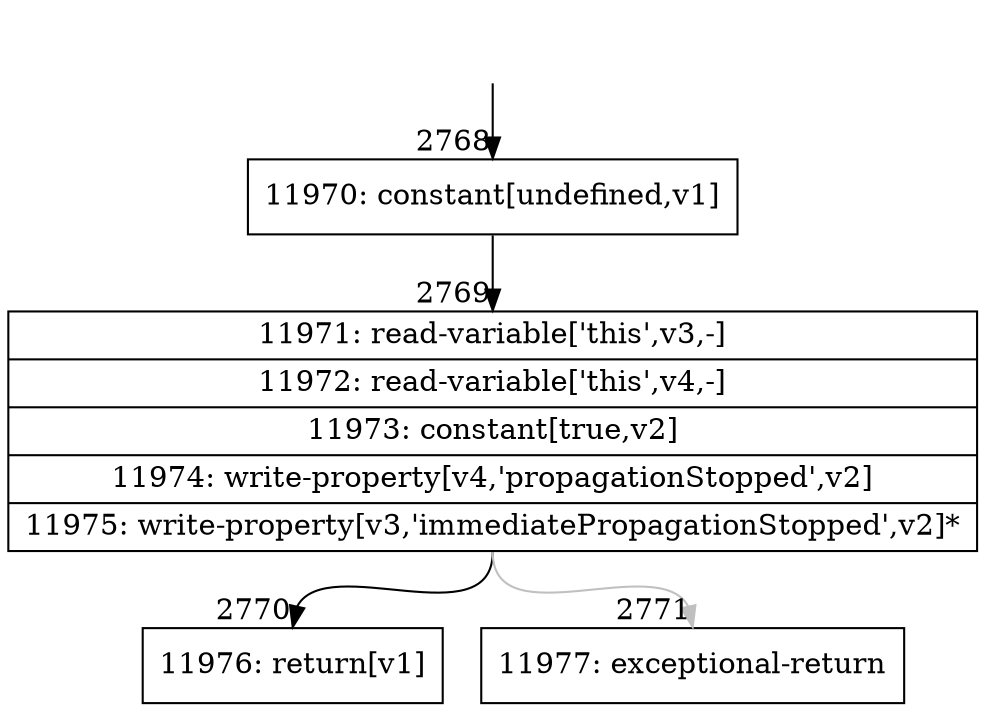 digraph {
rankdir="TD"
BB_entry116[shape=none,label=""];
BB_entry116 -> BB2768 [tailport=s, headport=n, headlabel="    2768"]
BB2768 [shape=record label="{11970: constant[undefined,v1]}" ] 
BB2768 -> BB2769 [tailport=s, headport=n, headlabel="      2769"]
BB2769 [shape=record label="{11971: read-variable['this',v3,-]|11972: read-variable['this',v4,-]|11973: constant[true,v2]|11974: write-property[v4,'propagationStopped',v2]|11975: write-property[v3,'immediatePropagationStopped',v2]*}" ] 
BB2769 -> BB2770 [tailport=s, headport=n, headlabel="      2770"]
BB2769 -> BB2771 [tailport=s, headport=n, color=gray, headlabel="      2771"]
BB2770 [shape=record label="{11976: return[v1]}" ] 
BB2771 [shape=record label="{11977: exceptional-return}" ] 
//#$~ 3534
}

